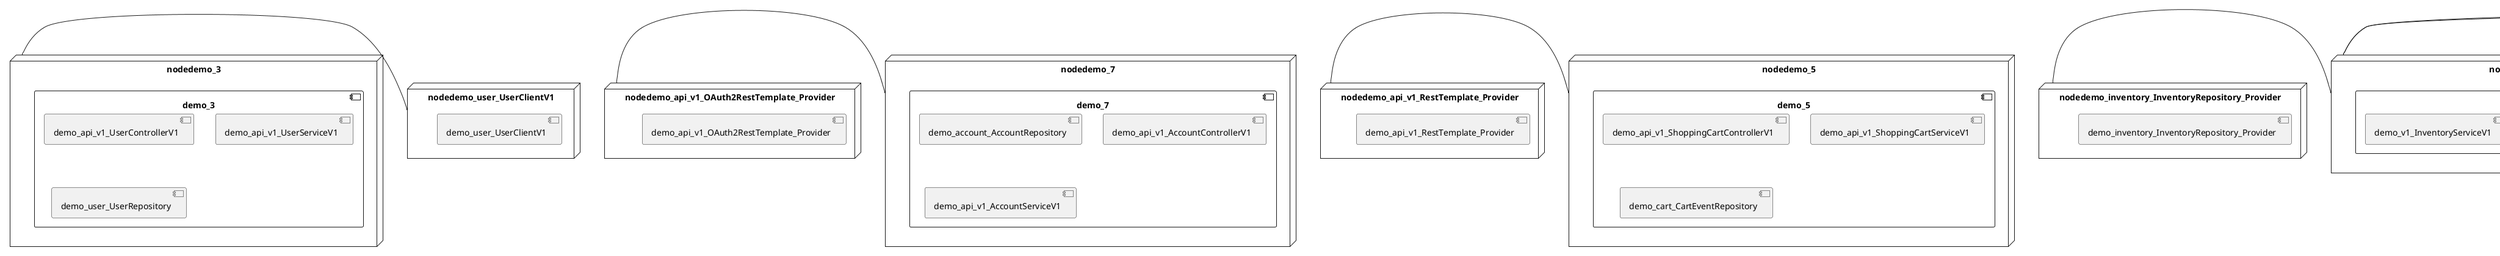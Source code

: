@startuml
skinparam fixCircleLabelOverlapping true
skinparam componentStyle uml2
node nodedemo {
component demo {
[demo_api_v1_CatalogControllerV1] [[kbastani-spring-cloud-event-sourcing-example.system#_9bwqNM4CEe6W2JiJDDJAuw]]
[demo_api_v1_CatalogServiceV1] [[kbastani-spring-cloud-event-sourcing-example.system#_9bwqNM4CEe6W2JiJDDJAuw]]
[demo_catalog_CatalogInfoRepository] [[kbastani-spring-cloud-event-sourcing-example.system#_9bwqNM4CEe6W2JiJDDJAuw]]
}
}
node nodedemo_2 {
component demo_2 {
[demo_UserController] [[kbastani-spring-cloud-event-sourcing-example.system#_9bwqNM4CEe6W2JiJDDJAuw]]
[demo_UserRepository] [[kbastani-spring-cloud-event-sourcing-example.system#_9bwqNM4CEe6W2JiJDDJAuw]]
[demo_UserService] [[kbastani-spring-cloud-event-sourcing-example.system#_9bwqNM4CEe6W2JiJDDJAuw]]
[demo_login_UserController] [[kbastani-spring-cloud-event-sourcing-example.system#_9bwqNM4CEe6W2JiJDDJAuw]]
}
}
node nodedemo_3 {
component demo_3 {
[demo_api_v1_UserControllerV1] [[kbastani-spring-cloud-event-sourcing-example.system#_9bwqNM4CEe6W2JiJDDJAuw]]
[demo_api_v1_UserServiceV1] [[kbastani-spring-cloud-event-sourcing-example.system#_9bwqNM4CEe6W2JiJDDJAuw]]
[demo_user_UserRepository] [[kbastani-spring-cloud-event-sourcing-example.system#_9bwqNM4CEe6W2JiJDDJAuw]]
}
}
node nodedemo_4 {
component demo_4 {
[demo_api_v1_OrderControllerV1] [[kbastani-spring-cloud-event-sourcing-example.system#_9bwqNM4CEe6W2JiJDDJAuw]]
[demo_api_v1_OrderServiceV1] [[kbastani-spring-cloud-event-sourcing-example.system#_9bwqNM4CEe6W2JiJDDJAuw]]
[demo_config_DatabaseInitializer] [[kbastani-spring-cloud-event-sourcing-example.system#_9bwqNM4CEe6W2JiJDDJAuw]]
[demo_invoice_InvoiceRepository] [[kbastani-spring-cloud-event-sourcing-example.system#_9bwqNM4CEe6W2JiJDDJAuw]]
[demo_order_OrderEventRepository] [[kbastani-spring-cloud-event-sourcing-example.system#_9bwqNM4CEe6W2JiJDDJAuw]]
[demo_order_OrderRepository] [[kbastani-spring-cloud-event-sourcing-example.system#_9bwqNM4CEe6W2JiJDDJAuw]]
}
}
node nodedemo_5 {
component demo_5 {
[demo_api_v1_ShoppingCartControllerV1] [[kbastani-spring-cloud-event-sourcing-example.system#_9bwqNM4CEe6W2JiJDDJAuw]]
[demo_api_v1_ShoppingCartServiceV1] [[kbastani-spring-cloud-event-sourcing-example.system#_9bwqNM4CEe6W2JiJDDJAuw]]
[demo_cart_CartEventRepository] [[kbastani-spring-cloud-event-sourcing-example.system#_9bwqNM4CEe6W2JiJDDJAuw]]
}
}
node nodedemo_6 {
component demo_6 {
[DatabaseInitializer] [[kbastani-spring-cloud-event-sourcing-example.system#_9bwqNM4CEe6W2JiJDDJAuw]]
}
}
node nodedemo_7 {
component demo_7 {
[demo_account_AccountRepository] [[kbastani-spring-cloud-event-sourcing-example.system#_9bwqNM4CEe6W2JiJDDJAuw]]
[demo_api_v1_AccountControllerV1] [[kbastani-spring-cloud-event-sourcing-example.system#_9bwqNM4CEe6W2JiJDDJAuw]]
[demo_api_v1_AccountServiceV1] [[kbastani-spring-cloud-event-sourcing-example.system#_9bwqNM4CEe6W2JiJDDJAuw]]
}
}
node nodedemo_v1 {
component demo_v1 {
[demo_v1_InventoryControllerV1] [[kbastani-spring-cloud-event-sourcing-example.system#_9bwqNM4CEe6W2JiJDDJAuw]]
[demo_v1_InventoryServiceV1] [[kbastani-spring-cloud-event-sourcing-example.system#_9bwqNM4CEe6W2JiJDDJAuw]]
}
}
node nodedemo_api_v1_OAuth2RestTemplate_Provider {
[demo_api_v1_OAuth2RestTemplate_Provider] [[kbastani-spring-cloud-event-sourcing-example.system#_9bwqNM4CEe6W2JiJDDJAuw]]
}
node nodedemo_api_v1_RestTemplate_Provider {
[demo_api_v1_RestTemplate_Provider] [[kbastani-spring-cloud-event-sourcing-example.system#_9bwqNM4CEe6W2JiJDDJAuw]]
}
node nodedemo_inventory_InventoryRepository_Provider {
[demo_inventory_InventoryRepository_Provider] [[kbastani-spring-cloud-event-sourcing-example.system#_9bwqNM4CEe6W2JiJDDJAuw]]
}
node nodedemo_login_AuthenticationManager_Provider {
[demo_login_AuthenticationManager_Provider] [[kbastani-spring-cloud-event-sourcing-example.system#_9bwqNM4CEe6W2JiJDDJAuw]]
}
node nodedemo_login_ClientDetailsService_Provider {
[demo_login_ClientDetailsService_Provider] [[kbastani-spring-cloud-event-sourcing-example.system#_9bwqNM4CEe6W2JiJDDJAuw]]
}
node nodedemo_login_HttpSessionSecurityContextRepository_Provider {
[demo_login_HttpSessionSecurityContextRepository_Provider] [[kbastani-spring-cloud-event-sourcing-example.system#_9bwqNM4CEe6W2JiJDDJAuw]]
}
node nodedemo_login_LoginController {
[demo_login_LoginController] [[kbastani-spring-cloud-event-sourcing-example.system#_9bwqNM4CEe6W2JiJDDJAuw]]
}
node nodedemo_product_ProductRepository_Provider {
[demo_product_ProductRepository_Provider] [[kbastani-spring-cloud-event-sourcing-example.system#_9bwqNM4CEe6W2JiJDDJAuw]]
}
node nodedemo_user_UserClientV1 {
[demo_user_UserClientV1] [[kbastani-spring-cloud-event-sourcing-example.system#_9bwqNM4CEe6W2JiJDDJAuw]]
}
node nodedemo_v1_Session_Provider {
[demo_v1_Session_Provider] [[kbastani-spring-cloud-event-sourcing-example.system#_9bwqNM4CEe6W2JiJDDJAuw]]
}
[nodedemo_3] - [nodedemo_user_UserClientV1]
[nodedemo_api_v1_OAuth2RestTemplate_Provider] - [nodedemo_7]
[nodedemo_api_v1_RestTemplate_Provider] - [nodedemo_5]
[nodedemo_inventory_InventoryRepository_Provider] - [nodedemo_v1]
[nodedemo_login_AuthenticationManager_Provider] - [nodedemo_login_LoginController]
[nodedemo_login_ClientDetailsService_Provider] - [nodedemo_login_LoginController]
[nodedemo_login_HttpSessionSecurityContextRepository_Provider] - [nodedemo_login_LoginController]
[nodedemo_product_ProductRepository_Provider] - [nodedemo_v1]
[nodedemo_v1_Session_Provider] - [nodedemo_v1]

@enduml
